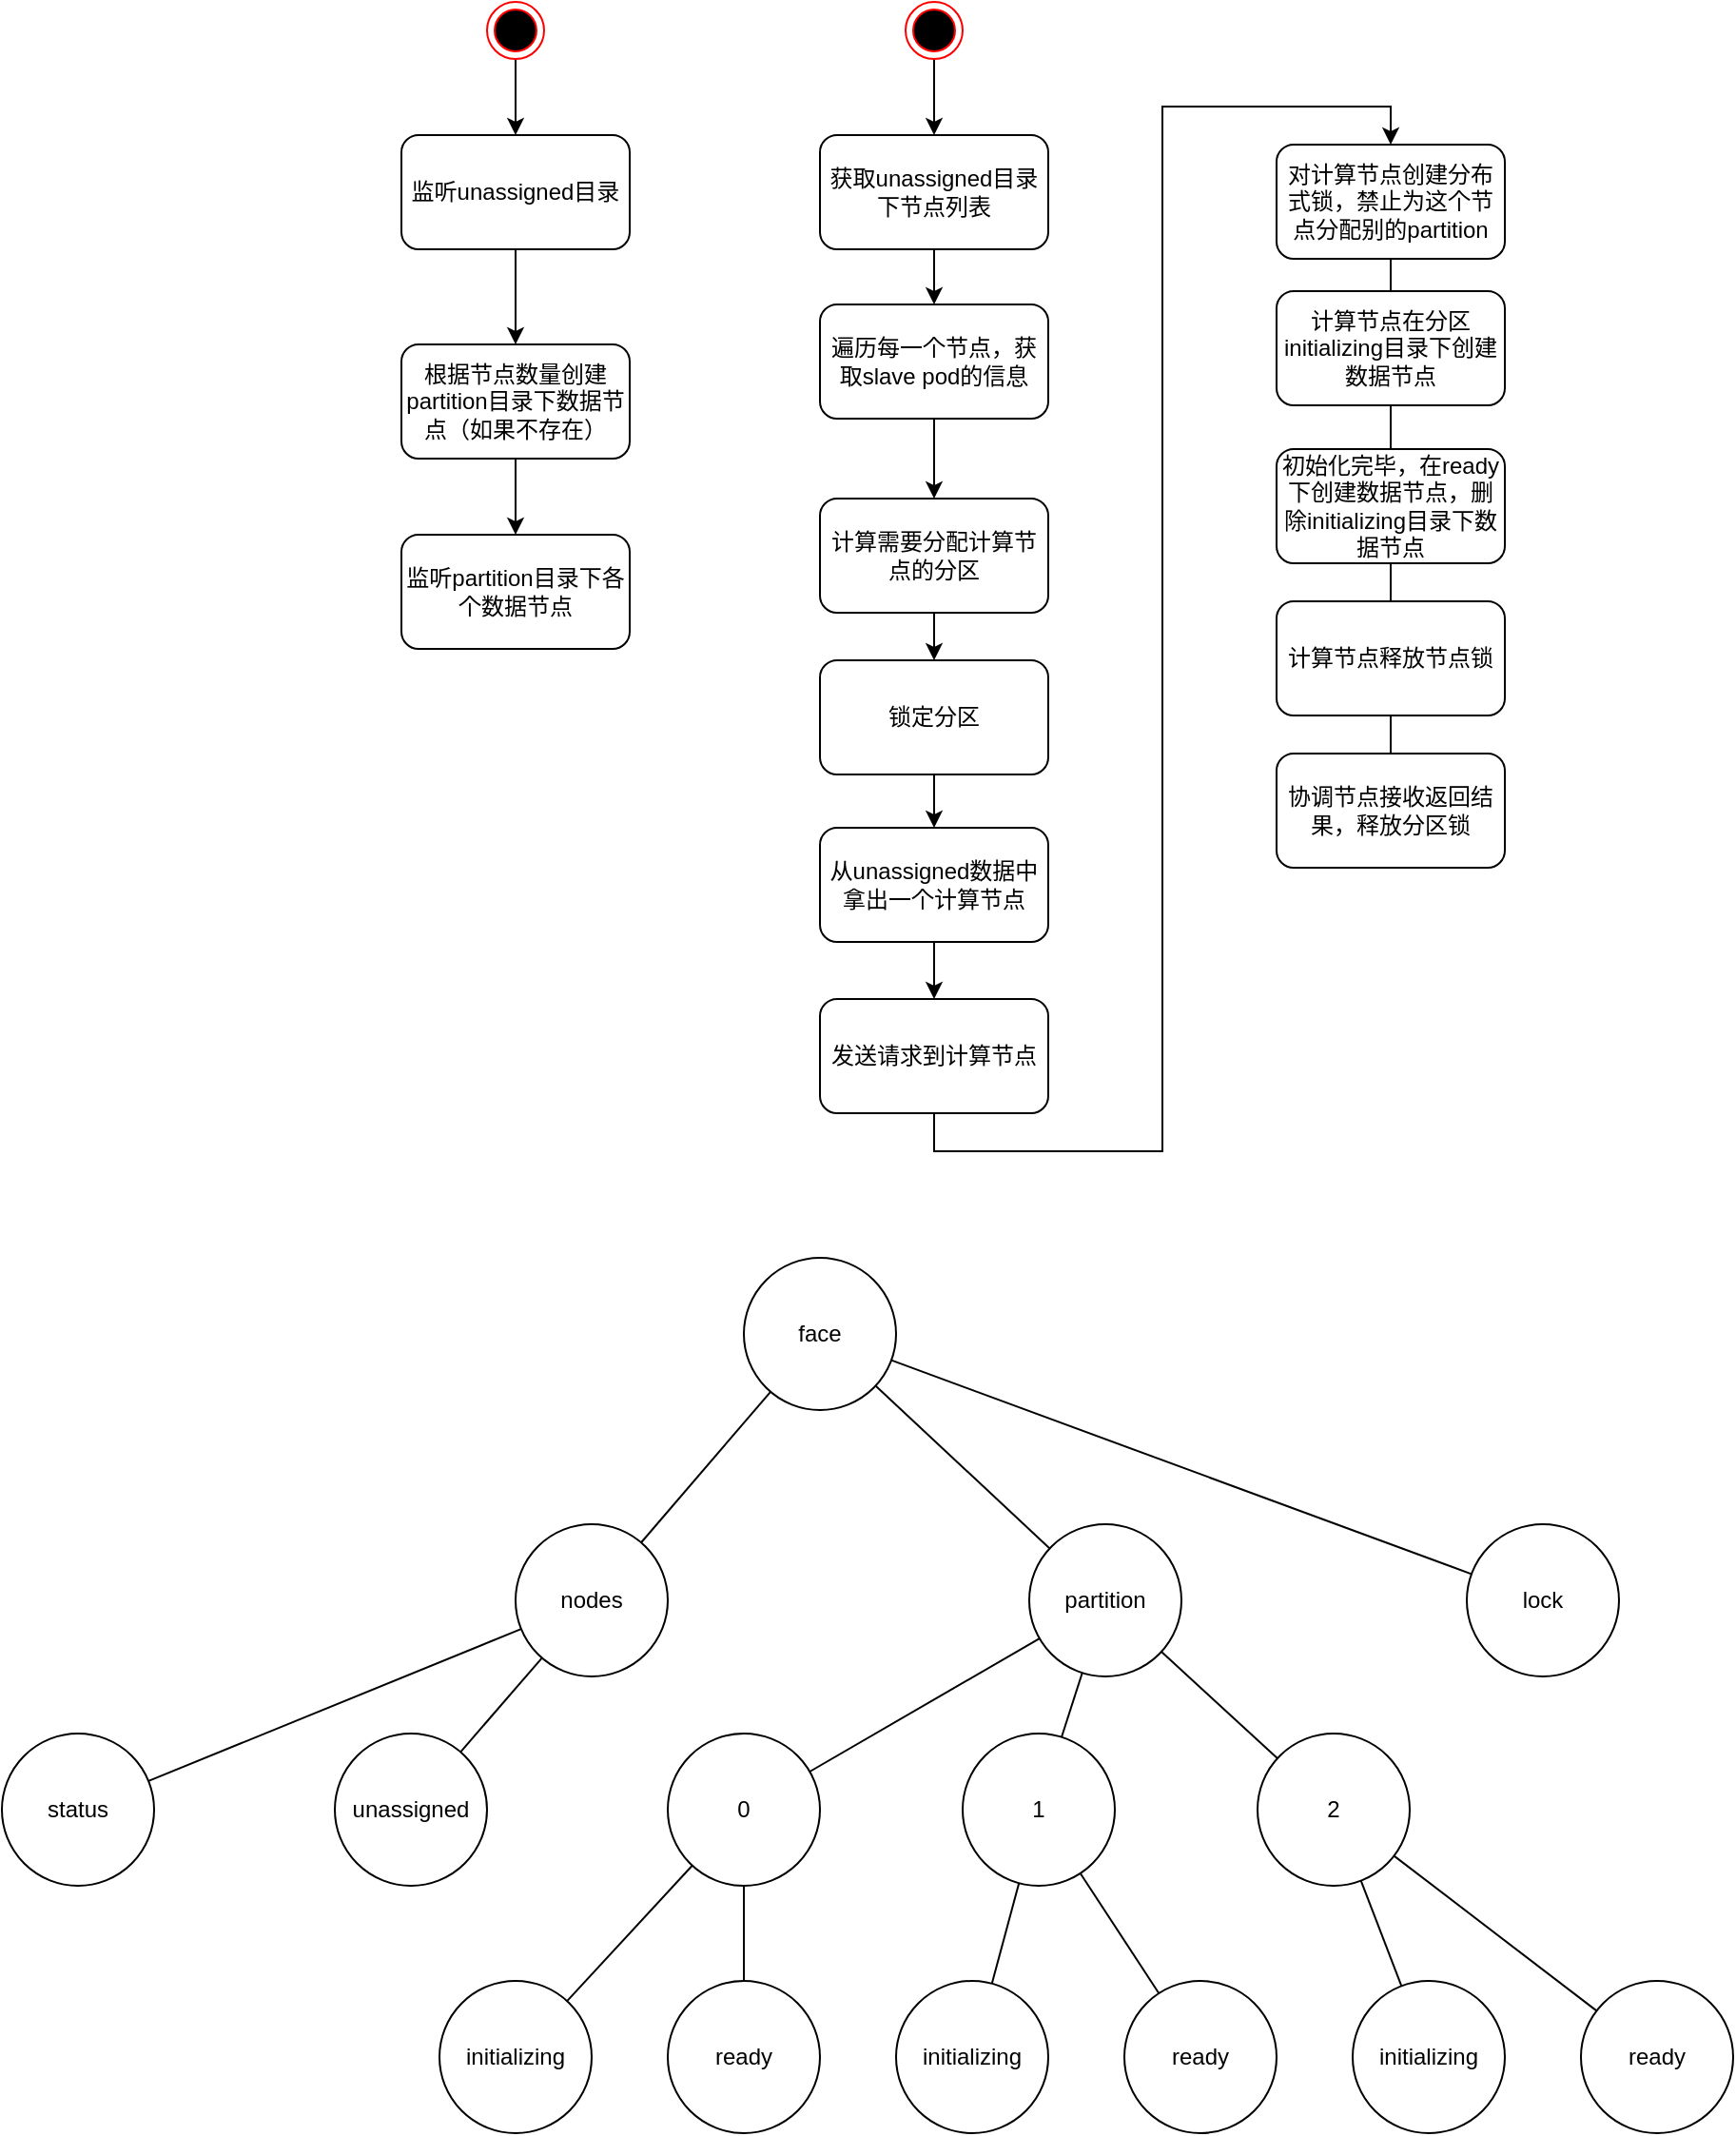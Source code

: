 <mxfile version="16.6.5" type="github">
  <diagram id="ggRIh1Yd6XoYF3ta6GQ2" name="Page-1">
    <mxGraphModel dx="1769" dy="572" grid="1" gridSize="10" guides="1" tooltips="1" connect="1" arrows="1" fold="1" page="1" pageScale="1" pageWidth="827" pageHeight="1169" math="0" shadow="0">
      <root>
        <mxCell id="0" />
        <mxCell id="1" parent="0" />
        <mxCell id="_3qDB4kIdmbjhgUAovjq-4" style="edgeStyle=orthogonalEdgeStyle;rounded=0;orthogonalLoop=1;jettySize=auto;html=1;exitX=0.5;exitY=1;exitDx=0;exitDy=0;" parent="1" source="_3qDB4kIdmbjhgUAovjq-1" target="_3qDB4kIdmbjhgUAovjq-5" edge="1">
          <mxGeometry relative="1" as="geometry">
            <mxPoint x="160" y="190" as="targetPoint" />
          </mxGeometry>
        </mxCell>
        <mxCell id="_3qDB4kIdmbjhgUAovjq-1" value="监听unassigned目录" style="rounded=1;whiteSpace=wrap;html=1;" parent="1" vertex="1">
          <mxGeometry x="100" y="80" width="120" height="60" as="geometry" />
        </mxCell>
        <mxCell id="_3qDB4kIdmbjhgUAovjq-3" value="" style="edgeStyle=orthogonalEdgeStyle;rounded=0;orthogonalLoop=1;jettySize=auto;html=1;" parent="1" source="_3qDB4kIdmbjhgUAovjq-2" target="_3qDB4kIdmbjhgUAovjq-1" edge="1">
          <mxGeometry relative="1" as="geometry" />
        </mxCell>
        <mxCell id="_3qDB4kIdmbjhgUAovjq-2" value="" style="ellipse;html=1;shape=endState;fillColor=#000000;strokeColor=#ff0000;" parent="1" vertex="1">
          <mxGeometry x="145" y="10" width="30" height="30" as="geometry" />
        </mxCell>
        <mxCell id="_3qDB4kIdmbjhgUAovjq-23" value="" style="edgeStyle=orthogonalEdgeStyle;rounded=0;orthogonalLoop=1;jettySize=auto;html=1;" parent="1" source="_3qDB4kIdmbjhgUAovjq-5" target="_3qDB4kIdmbjhgUAovjq-22" edge="1">
          <mxGeometry relative="1" as="geometry" />
        </mxCell>
        <mxCell id="_3qDB4kIdmbjhgUAovjq-5" value="根据节点数量创建partition目录下数据节点（如果不存在）" style="rounded=1;whiteSpace=wrap;html=1;" parent="1" vertex="1">
          <mxGeometry x="100" y="190" width="120" height="60" as="geometry" />
        </mxCell>
        <mxCell id="_3qDB4kIdmbjhgUAovjq-6" value="遍历每一个节点，获取slave pod的信息" style="rounded=1;whiteSpace=wrap;html=1;" parent="1" vertex="1">
          <mxGeometry x="320" y="169" width="120" height="60" as="geometry" />
        </mxCell>
        <mxCell id="_3qDB4kIdmbjhgUAovjq-8" style="edgeStyle=orthogonalEdgeStyle;rounded=0;orthogonalLoop=1;jettySize=auto;html=1;exitX=0.5;exitY=1;exitDx=0;exitDy=0;entryX=0.5;entryY=0;entryDx=0;entryDy=0;" parent="1" source="_3qDB4kIdmbjhgUAovjq-7" target="_3qDB4kIdmbjhgUAovjq-6" edge="1">
          <mxGeometry relative="1" as="geometry" />
        </mxCell>
        <mxCell id="_3qDB4kIdmbjhgUAovjq-7" value="获取unassigned目录下节点列表" style="rounded=1;whiteSpace=wrap;html=1;" parent="1" vertex="1">
          <mxGeometry x="320" y="80" width="120" height="60" as="geometry" />
        </mxCell>
        <mxCell id="_3qDB4kIdmbjhgUAovjq-22" value="&lt;div&gt;监听partition目录下各个数据节点&lt;/div&gt;" style="whiteSpace=wrap;html=1;rounded=1;" parent="1" vertex="1">
          <mxGeometry x="100" y="290" width="120" height="60" as="geometry" />
        </mxCell>
        <mxCell id="_3qDB4kIdmbjhgUAovjq-26" style="edgeStyle=orthogonalEdgeStyle;rounded=0;orthogonalLoop=1;jettySize=auto;html=1;exitX=0.5;exitY=1;exitDx=0;exitDy=0;" parent="1" source="_3qDB4kIdmbjhgUAovjq-25" target="_3qDB4kIdmbjhgUAovjq-7" edge="1">
          <mxGeometry relative="1" as="geometry" />
        </mxCell>
        <mxCell id="_3qDB4kIdmbjhgUAovjq-25" value="" style="ellipse;html=1;shape=endState;fillColor=#000000;strokeColor=#ff0000;" parent="1" vertex="1">
          <mxGeometry x="365" y="10" width="30" height="30" as="geometry" />
        </mxCell>
        <mxCell id="4fFtL_55b3TJvYWZb8gH-5" value="" style="rounded=0;orthogonalLoop=1;jettySize=auto;html=1;endArrow=none;endFill=0;" parent="1" source="4fFtL_55b3TJvYWZb8gH-1" target="4fFtL_55b3TJvYWZb8gH-2" edge="1">
          <mxGeometry relative="1" as="geometry" />
        </mxCell>
        <mxCell id="4fFtL_55b3TJvYWZb8gH-1" value="face" style="ellipse;whiteSpace=wrap;html=1;aspect=fixed;" parent="1" vertex="1">
          <mxGeometry x="280" y="670" width="80" height="80" as="geometry" />
        </mxCell>
        <mxCell id="4fFtL_55b3TJvYWZb8gH-2" value="nodes" style="ellipse;whiteSpace=wrap;html=1;aspect=fixed;" parent="1" vertex="1">
          <mxGeometry x="160" y="810" width="80" height="80" as="geometry" />
        </mxCell>
        <mxCell id="4fFtL_55b3TJvYWZb8gH-3" value="partition" style="ellipse;whiteSpace=wrap;html=1;aspect=fixed;" parent="1" vertex="1">
          <mxGeometry x="430" y="810" width="80" height="80" as="geometry" />
        </mxCell>
        <mxCell id="4fFtL_55b3TJvYWZb8gH-4" value="unassigned" style="ellipse;whiteSpace=wrap;html=1;aspect=fixed;" parent="1" vertex="1">
          <mxGeometry x="65" y="920" width="80" height="80" as="geometry" />
        </mxCell>
        <mxCell id="4fFtL_55b3TJvYWZb8gH-6" value="" style="rounded=0;orthogonalLoop=1;jettySize=auto;html=1;endArrow=none;endFill=0;" parent="1" source="4fFtL_55b3TJvYWZb8gH-1" target="4fFtL_55b3TJvYWZb8gH-3" edge="1">
          <mxGeometry relative="1" as="geometry">
            <mxPoint x="227.897" y="753.98" as="sourcePoint" />
            <mxPoint x="189.964" y="815.934" as="targetPoint" />
          </mxGeometry>
        </mxCell>
        <mxCell id="4fFtL_55b3TJvYWZb8gH-7" value="" style="rounded=0;orthogonalLoop=1;jettySize=auto;html=1;endArrow=none;endFill=0;" parent="1" source="4fFtL_55b3TJvYWZb8gH-4" target="4fFtL_55b3TJvYWZb8gH-2" edge="1">
          <mxGeometry relative="1" as="geometry">
            <mxPoint x="227.897" y="753.98" as="sourcePoint" />
            <mxPoint x="189.964" y="815.934" as="targetPoint" />
          </mxGeometry>
        </mxCell>
        <mxCell id="4fFtL_55b3TJvYWZb8gH-10" value="0" style="ellipse;whiteSpace=wrap;html=1;aspect=fixed;" parent="1" vertex="1">
          <mxGeometry x="240" y="920" width="80" height="80" as="geometry" />
        </mxCell>
        <mxCell id="4fFtL_55b3TJvYWZb8gH-11" value="" style="rounded=0;orthogonalLoop=1;jettySize=auto;html=1;endArrow=none;endFill=0;" parent="1" source="4fFtL_55b3TJvYWZb8gH-10" target="4fFtL_55b3TJvYWZb8gH-3" edge="1">
          <mxGeometry relative="1" as="geometry">
            <mxPoint x="229.154" y="955.27" as="sourcePoint" />
            <mxPoint x="188.846" y="884.73" as="targetPoint" />
          </mxGeometry>
        </mxCell>
        <mxCell id="4fFtL_55b3TJvYWZb8gH-12" value="1" style="ellipse;whiteSpace=wrap;html=1;aspect=fixed;" parent="1" vertex="1">
          <mxGeometry x="395" y="920" width="80" height="80" as="geometry" />
        </mxCell>
        <mxCell id="4fFtL_55b3TJvYWZb8gH-13" value="" style="rounded=0;orthogonalLoop=1;jettySize=auto;html=1;endArrow=none;endFill=0;" parent="1" source="4fFtL_55b3TJvYWZb8gH-12" target="4fFtL_55b3TJvYWZb8gH-3" edge="1">
          <mxGeometry relative="1" as="geometry">
            <mxPoint x="452.823" y="952.265" as="sourcePoint" />
            <mxPoint x="530.187" y="877.746" as="targetPoint" />
          </mxGeometry>
        </mxCell>
        <mxCell id="4fFtL_55b3TJvYWZb8gH-14" value="2" style="ellipse;whiteSpace=wrap;html=1;aspect=fixed;" parent="1" vertex="1">
          <mxGeometry x="550" y="920" width="80" height="80" as="geometry" />
        </mxCell>
        <mxCell id="4fFtL_55b3TJvYWZb8gH-15" value="" style="rounded=0;orthogonalLoop=1;jettySize=auto;html=1;endArrow=none;endFill=0;" parent="1" source="4fFtL_55b3TJvYWZb8gH-14" target="4fFtL_55b3TJvYWZb8gH-3" edge="1">
          <mxGeometry relative="1" as="geometry">
            <mxPoint x="573.282" y="940.411" as="sourcePoint" />
            <mxPoint x="565.082" y="889.535" as="targetPoint" />
          </mxGeometry>
        </mxCell>
        <mxCell id="4fFtL_55b3TJvYWZb8gH-16" value="initializing" style="ellipse;whiteSpace=wrap;html=1;aspect=fixed;" parent="1" vertex="1">
          <mxGeometry x="120" y="1050" width="80" height="80" as="geometry" />
        </mxCell>
        <mxCell id="4fFtL_55b3TJvYWZb8gH-17" value="" style="rounded=0;orthogonalLoop=1;jettySize=auto;html=1;endArrow=none;endFill=0;" parent="1" source="4fFtL_55b3TJvYWZb8gH-16" target="4fFtL_55b3TJvYWZb8gH-10" edge="1">
          <mxGeometry relative="1" as="geometry">
            <mxPoint x="452.823" y="952.265" as="sourcePoint" />
            <mxPoint x="530.187" y="877.746" as="targetPoint" />
          </mxGeometry>
        </mxCell>
        <mxCell id="4fFtL_55b3TJvYWZb8gH-18" value="ready" style="ellipse;whiteSpace=wrap;html=1;aspect=fixed;" parent="1" vertex="1">
          <mxGeometry x="240" y="1050" width="80" height="80" as="geometry" />
        </mxCell>
        <mxCell id="4fFtL_55b3TJvYWZb8gH-19" value="" style="rounded=0;orthogonalLoop=1;jettySize=auto;html=1;endArrow=none;endFill=0;" parent="1" source="4fFtL_55b3TJvYWZb8gH-18" target="4fFtL_55b3TJvYWZb8gH-10" edge="1">
          <mxGeometry relative="1" as="geometry">
            <mxPoint x="358.941" y="1067.956" as="sourcePoint" />
            <mxPoint x="400.172" y="1012.128" as="targetPoint" />
          </mxGeometry>
        </mxCell>
        <mxCell id="4fFtL_55b3TJvYWZb8gH-20" value="initializing" style="ellipse;whiteSpace=wrap;html=1;aspect=fixed;" parent="1" vertex="1">
          <mxGeometry x="360" y="1050" width="80" height="80" as="geometry" />
        </mxCell>
        <mxCell id="4fFtL_55b3TJvYWZb8gH-21" value="ready" style="ellipse;whiteSpace=wrap;html=1;aspect=fixed;" parent="1" vertex="1">
          <mxGeometry x="480" y="1050" width="80" height="80" as="geometry" />
        </mxCell>
        <mxCell id="4fFtL_55b3TJvYWZb8gH-22" value="" style="rounded=0;orthogonalLoop=1;jettySize=auto;html=1;endArrow=none;endFill=0;" parent="1" source="4fFtL_55b3TJvYWZb8gH-20" target="4fFtL_55b3TJvYWZb8gH-12" edge="1">
          <mxGeometry relative="1" as="geometry">
            <mxPoint x="197.082" y="1070.563" as="sourcePoint" />
            <mxPoint x="262.869" y="999.392" as="targetPoint" />
          </mxGeometry>
        </mxCell>
        <mxCell id="4fFtL_55b3TJvYWZb8gH-23" value="" style="rounded=0;orthogonalLoop=1;jettySize=auto;html=1;endArrow=none;endFill=0;" parent="1" source="4fFtL_55b3TJvYWZb8gH-21" target="4fFtL_55b3TJvYWZb8gH-12" edge="1">
          <mxGeometry relative="1" as="geometry">
            <mxPoint x="290" y="1060" as="sourcePoint" />
            <mxPoint x="290" y="1010" as="targetPoint" />
          </mxGeometry>
        </mxCell>
        <mxCell id="4fFtL_55b3TJvYWZb8gH-24" value="initializing" style="ellipse;whiteSpace=wrap;html=1;aspect=fixed;" parent="1" vertex="1">
          <mxGeometry x="600" y="1050" width="80" height="80" as="geometry" />
        </mxCell>
        <mxCell id="4fFtL_55b3TJvYWZb8gH-25" value="ready" style="ellipse;whiteSpace=wrap;html=1;aspect=fixed;" parent="1" vertex="1">
          <mxGeometry x="720" y="1050" width="80" height="80" as="geometry" />
        </mxCell>
        <mxCell id="4fFtL_55b3TJvYWZb8gH-26" value="" style="rounded=0;orthogonalLoop=1;jettySize=auto;html=1;endArrow=none;endFill=0;" parent="1" source="4fFtL_55b3TJvYWZb8gH-24" target="4fFtL_55b3TJvYWZb8gH-14" edge="1">
          <mxGeometry relative="1" as="geometry">
            <mxPoint x="420.201" y="1061.323" as="sourcePoint" />
            <mxPoint x="434.601" y="1008.625" as="targetPoint" />
          </mxGeometry>
        </mxCell>
        <mxCell id="4fFtL_55b3TJvYWZb8gH-27" value="" style="rounded=0;orthogonalLoop=1;jettySize=auto;html=1;endArrow=none;endFill=0;" parent="1" source="4fFtL_55b3TJvYWZb8gH-25" target="4fFtL_55b3TJvYWZb8gH-14" edge="1">
          <mxGeometry relative="1" as="geometry">
            <mxPoint x="508.054" y="1066.558" as="sourcePoint" />
            <mxPoint x="466.89" y="1003.479" as="targetPoint" />
          </mxGeometry>
        </mxCell>
        <mxCell id="4fFtL_55b3TJvYWZb8gH-28" value="lock" style="ellipse;whiteSpace=wrap;html=1;aspect=fixed;" parent="1" vertex="1">
          <mxGeometry x="660" y="810" width="80" height="80" as="geometry" />
        </mxCell>
        <mxCell id="4fFtL_55b3TJvYWZb8gH-29" value="" style="rounded=0;orthogonalLoop=1;jettySize=auto;html=1;endArrow=none;endFill=0;" parent="1" source="4fFtL_55b3TJvYWZb8gH-1" target="4fFtL_55b3TJvYWZb8gH-28" edge="1">
          <mxGeometry relative="1" as="geometry">
            <mxPoint x="304.037" y="750.429" as="sourcePoint" />
            <mxPoint x="236.032" y="829.63" as="targetPoint" />
          </mxGeometry>
        </mxCell>
        <mxCell id="4fFtL_55b3TJvYWZb8gH-33" value="" style="rounded=0;orthogonalLoop=1;jettySize=auto;html=1;endArrow=classic;endFill=1;exitX=0.5;exitY=1;exitDx=0;exitDy=0;entryX=0.5;entryY=0;entryDx=0;entryDy=0;edgeStyle=orthogonalEdgeStyle;" parent="1" source="4fFtL_55b3TJvYWZb8gH-31" target="4fFtL_55b3TJvYWZb8gH-32" edge="1">
          <mxGeometry relative="1" as="geometry" />
        </mxCell>
        <mxCell id="4fFtL_55b3TJvYWZb8gH-31" value="计算需要分配计算节点的分区" style="rounded=1;whiteSpace=wrap;html=1;" parent="1" vertex="1">
          <mxGeometry x="320" y="271" width="120" height="60" as="geometry" />
        </mxCell>
        <mxCell id="4fFtL_55b3TJvYWZb8gH-35" value="" style="edgeStyle=orthogonalEdgeStyle;rounded=0;orthogonalLoop=1;jettySize=auto;html=1;endArrow=classic;endFill=1;exitX=0.5;exitY=1;exitDx=0;exitDy=0;entryX=0.5;entryY=0;entryDx=0;entryDy=0;" parent="1" source="4fFtL_55b3TJvYWZb8gH-32" target="4fFtL_55b3TJvYWZb8gH-34" edge="1">
          <mxGeometry relative="1" as="geometry" />
        </mxCell>
        <mxCell id="4fFtL_55b3TJvYWZb8gH-32" value="锁定分区" style="whiteSpace=wrap;html=1;rounded=1;" parent="1" vertex="1">
          <mxGeometry x="320" y="356" width="120" height="60" as="geometry" />
        </mxCell>
        <mxCell id="4fFtL_55b3TJvYWZb8gH-37" value="" style="edgeStyle=orthogonalEdgeStyle;rounded=0;orthogonalLoop=1;jettySize=auto;html=1;endArrow=classic;endFill=1;exitX=0.5;exitY=1;exitDx=0;exitDy=0;entryX=0.5;entryY=0;entryDx=0;entryDy=0;" parent="1" source="4fFtL_55b3TJvYWZb8gH-34" target="4fFtL_55b3TJvYWZb8gH-36" edge="1">
          <mxGeometry relative="1" as="geometry" />
        </mxCell>
        <mxCell id="4fFtL_55b3TJvYWZb8gH-34" value="从unassigned数据中拿出一个计算节点" style="whiteSpace=wrap;html=1;rounded=1;" parent="1" vertex="1">
          <mxGeometry x="320" y="444" width="120" height="60" as="geometry" />
        </mxCell>
        <mxCell id="4fFtL_55b3TJvYWZb8gH-39" value="" style="edgeStyle=orthogonalEdgeStyle;rounded=0;orthogonalLoop=1;jettySize=auto;html=1;endArrow=classic;endFill=1;entryX=0.5;entryY=0;entryDx=0;entryDy=0;exitX=0.5;exitY=1;exitDx=0;exitDy=0;" parent="1" source="4fFtL_55b3TJvYWZb8gH-36" target="4fFtL_55b3TJvYWZb8gH-48" edge="1">
          <mxGeometry relative="1" as="geometry" />
        </mxCell>
        <mxCell id="4fFtL_55b3TJvYWZb8gH-36" value="发送请求到计算节点" style="whiteSpace=wrap;html=1;rounded=1;" parent="1" vertex="1">
          <mxGeometry x="320" y="534" width="120" height="60" as="geometry" />
        </mxCell>
        <mxCell id="4fFtL_55b3TJvYWZb8gH-42" value="" style="edgeStyle=none;rounded=0;orthogonalLoop=1;jettySize=auto;html=1;endArrow=none;endFill=0;entryX=0.5;entryY=0;entryDx=0;entryDy=0;" parent="1" source="4fFtL_55b3TJvYWZb8gH-38" target="4fFtL_55b3TJvYWZb8gH-43" edge="1">
          <mxGeometry relative="1" as="geometry" />
        </mxCell>
        <mxCell id="4fFtL_55b3TJvYWZb8gH-38" value="计算节点在分区initializing目录下创建数据节点" style="whiteSpace=wrap;html=1;rounded=1;" parent="1" vertex="1">
          <mxGeometry x="560" y="162" width="120" height="60" as="geometry" />
        </mxCell>
        <mxCell id="4fFtL_55b3TJvYWZb8gH-41" value="&lt;div&gt;协调节点接收返回结果，释放分区锁&lt;/div&gt;" style="whiteSpace=wrap;html=1;rounded=1;" parent="1" vertex="1">
          <mxGeometry x="560" y="405" width="120" height="60" as="geometry" />
        </mxCell>
        <mxCell id="4fFtL_55b3TJvYWZb8gH-51" value="" style="edgeStyle=none;rounded=0;orthogonalLoop=1;jettySize=auto;html=1;endArrow=none;endFill=0;" parent="1" source="4fFtL_55b3TJvYWZb8gH-43" target="4fFtL_55b3TJvYWZb8gH-50" edge="1">
          <mxGeometry relative="1" as="geometry" />
        </mxCell>
        <mxCell id="4fFtL_55b3TJvYWZb8gH-43" value="初始化完毕，在ready下创建数据节点，删除initializing目录下数据节点" style="whiteSpace=wrap;html=1;rounded=1;" parent="1" vertex="1">
          <mxGeometry x="560" y="245" width="120" height="60" as="geometry" />
        </mxCell>
        <mxCell id="4fFtL_55b3TJvYWZb8gH-45" style="edgeStyle=orthogonalEdgeStyle;rounded=0;orthogonalLoop=1;jettySize=auto;html=1;exitX=0.5;exitY=1;exitDx=0;exitDy=0;entryX=0.5;entryY=0;entryDx=0;entryDy=0;" parent="1" source="_3qDB4kIdmbjhgUAovjq-6" target="4fFtL_55b3TJvYWZb8gH-31" edge="1">
          <mxGeometry relative="1" as="geometry">
            <mxPoint x="380" y="329" as="sourcePoint" />
            <mxPoint x="390" y="69" as="targetPoint" />
          </mxGeometry>
        </mxCell>
        <mxCell id="4fFtL_55b3TJvYWZb8gH-49" style="edgeStyle=none;rounded=0;orthogonalLoop=1;jettySize=auto;html=1;exitX=0.5;exitY=1;exitDx=0;exitDy=0;entryX=0.5;entryY=0;entryDx=0;entryDy=0;endArrow=none;endFill=0;" parent="1" source="4fFtL_55b3TJvYWZb8gH-48" target="4fFtL_55b3TJvYWZb8gH-38" edge="1">
          <mxGeometry relative="1" as="geometry" />
        </mxCell>
        <mxCell id="4fFtL_55b3TJvYWZb8gH-48" value="对计算节点创建分布式锁，禁止为这个节点分配别的partition" style="whiteSpace=wrap;html=1;rounded=1;" parent="1" vertex="1">
          <mxGeometry x="560" y="85" width="120" height="60" as="geometry" />
        </mxCell>
        <mxCell id="4fFtL_55b3TJvYWZb8gH-52" style="edgeStyle=none;rounded=0;orthogonalLoop=1;jettySize=auto;html=1;exitX=0.5;exitY=1;exitDx=0;exitDy=0;entryX=0.5;entryY=0;entryDx=0;entryDy=0;endArrow=none;endFill=0;" parent="1" source="4fFtL_55b3TJvYWZb8gH-50" target="4fFtL_55b3TJvYWZb8gH-41" edge="1">
          <mxGeometry relative="1" as="geometry" />
        </mxCell>
        <mxCell id="4fFtL_55b3TJvYWZb8gH-50" value="计算节点释放节点锁" style="whiteSpace=wrap;html=1;rounded=1;" parent="1" vertex="1">
          <mxGeometry x="560" y="325" width="120" height="60" as="geometry" />
        </mxCell>
        <mxCell id="vDX_VAeB3Gv7MbY2xDfk-1" value="status" style="ellipse;whiteSpace=wrap;html=1;aspect=fixed;" vertex="1" parent="1">
          <mxGeometry x="-110" y="920" width="80" height="80" as="geometry" />
        </mxCell>
        <mxCell id="vDX_VAeB3Gv7MbY2xDfk-2" value="" style="rounded=0;orthogonalLoop=1;jettySize=auto;html=1;endArrow=none;endFill=0;" edge="1" parent="1" source="vDX_VAeB3Gv7MbY2xDfk-1" target="4fFtL_55b3TJvYWZb8gH-2">
          <mxGeometry relative="1" as="geometry">
            <mxPoint x="141.095" y="939.684" as="sourcePoint" />
            <mxPoint x="183.855" y="890.273" as="targetPoint" />
          </mxGeometry>
        </mxCell>
      </root>
    </mxGraphModel>
  </diagram>
</mxfile>
